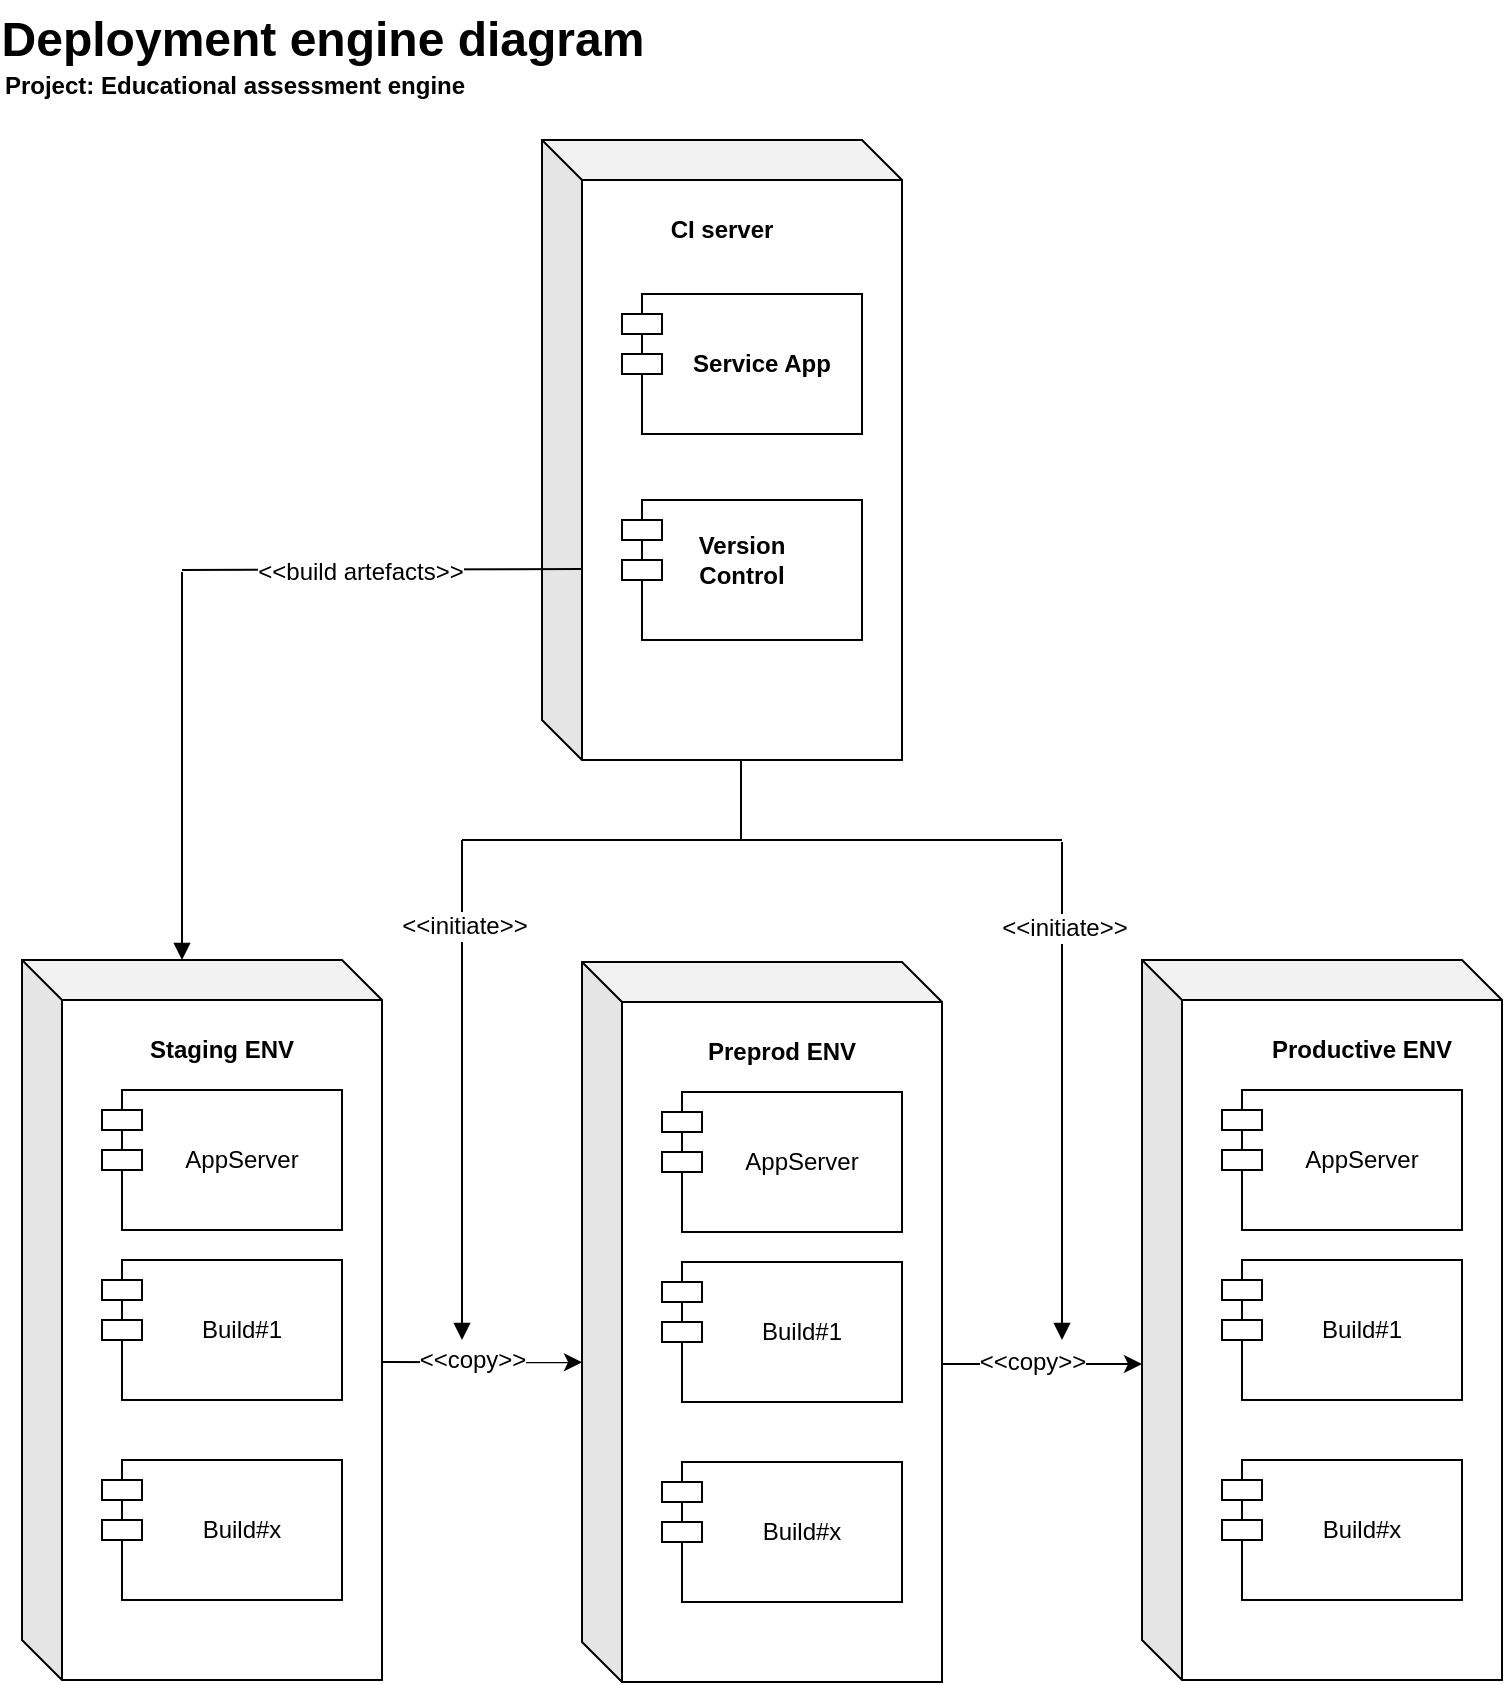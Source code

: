 <mxfile version="21.6.9" type="device">
  <diagram name="Página-1" id="WUH2c7AhgpbHm2RwtOD_">
    <mxGraphModel dx="2261" dy="758" grid="1" gridSize="10" guides="1" tooltips="1" connect="1" arrows="1" fold="1" page="1" pageScale="1" pageWidth="827" pageHeight="1169" math="0" shadow="0">
      <root>
        <mxCell id="0" />
        <mxCell id="1" parent="0" />
        <mxCell id="1t_bR3Fs4sGfP2hQAQ33-1" value="Deployment engine diagram" style="text;strokeColor=none;fillColor=none;html=1;fontSize=24;fontStyle=1;verticalAlign=middle;align=center;" vertex="1" parent="1">
          <mxGeometry x="20" y="40" width="100" height="40" as="geometry" />
        </mxCell>
        <mxCell id="1t_bR3Fs4sGfP2hQAQ33-2" value="Project: Educational assessment engine" style="text;align=center;fontStyle=1;verticalAlign=middle;spacingLeft=3;spacingRight=3;strokeColor=none;rotatable=0;points=[[0,0.5],[1,0.5]];portConstraint=eastwest;html=1;" vertex="1" parent="1">
          <mxGeometry x="-14" y="70" width="80" height="26" as="geometry" />
        </mxCell>
        <mxCell id="1t_bR3Fs4sGfP2hQAQ33-3" value="" style="shape=cube;whiteSpace=wrap;html=1;boundedLbl=1;backgroundOutline=1;darkOpacity=0.05;darkOpacity2=0.1;" vertex="1" parent="1">
          <mxGeometry x="180" y="110" width="180" height="310" as="geometry" />
        </mxCell>
        <mxCell id="1t_bR3Fs4sGfP2hQAQ33-4" value="" style="shape=module;align=left;spacingLeft=20;align=center;verticalAlign=top;whiteSpace=wrap;html=1;" vertex="1" parent="1">
          <mxGeometry x="220" y="187" width="120" height="70" as="geometry" />
        </mxCell>
        <mxCell id="1t_bR3Fs4sGfP2hQAQ33-5" value="" style="shape=module;align=left;spacingLeft=20;align=center;verticalAlign=top;whiteSpace=wrap;html=1;" vertex="1" parent="1">
          <mxGeometry x="220" y="290" width="120" height="70" as="geometry" />
        </mxCell>
        <mxCell id="1t_bR3Fs4sGfP2hQAQ33-6" value="&lt;b&gt;Service App&lt;/b&gt;" style="text;html=1;strokeColor=none;fillColor=none;align=center;verticalAlign=middle;whiteSpace=wrap;rounded=0;" vertex="1" parent="1">
          <mxGeometry x="250" y="207" width="80" height="30" as="geometry" />
        </mxCell>
        <mxCell id="1t_bR3Fs4sGfP2hQAQ33-7" value="&lt;b&gt;Version Control&lt;/b&gt;" style="text;html=1;strokeColor=none;fillColor=none;align=center;verticalAlign=middle;whiteSpace=wrap;rounded=0;" vertex="1" parent="1">
          <mxGeometry x="245" y="300" width="70" height="40" as="geometry" />
        </mxCell>
        <mxCell id="1t_bR3Fs4sGfP2hQAQ33-8" value="" style="endArrow=none;html=1;rounded=0;" edge="1" parent="1">
          <mxGeometry width="50" height="50" relative="1" as="geometry">
            <mxPoint y="325" as="sourcePoint" />
            <mxPoint x="200" y="324.5" as="targetPoint" />
          </mxGeometry>
        </mxCell>
        <mxCell id="1t_bR3Fs4sGfP2hQAQ33-9" value="&lt;font style=&quot;font-size: 12px;&quot;&gt;&amp;lt;&amp;lt;build artefacts&amp;gt;&amp;gt;&lt;/font&gt;" style="edgeLabel;html=1;align=center;verticalAlign=middle;resizable=0;points=[];" vertex="1" connectable="0" parent="1t_bR3Fs4sGfP2hQAQ33-8">
          <mxGeometry x="-0.11" y="-1" relative="1" as="geometry">
            <mxPoint as="offset" />
          </mxGeometry>
        </mxCell>
        <mxCell id="1t_bR3Fs4sGfP2hQAQ33-10" value="" style="endArrow=block;html=1;rounded=0;endFill=1;" edge="1" parent="1">
          <mxGeometry width="50" height="50" relative="1" as="geometry">
            <mxPoint y="326" as="sourcePoint" />
            <mxPoint y="520" as="targetPoint" />
          </mxGeometry>
        </mxCell>
        <mxCell id="1t_bR3Fs4sGfP2hQAQ33-11" value="" style="shape=cube;whiteSpace=wrap;html=1;boundedLbl=1;backgroundOutline=1;darkOpacity=0.05;darkOpacity2=0.1;" vertex="1" parent="1">
          <mxGeometry x="-80" y="520" width="180" height="360" as="geometry" />
        </mxCell>
        <mxCell id="1t_bR3Fs4sGfP2hQAQ33-12" value="&lt;b&gt;Staging ENV&lt;/b&gt;" style="text;html=1;strokeColor=none;fillColor=none;align=center;verticalAlign=middle;whiteSpace=wrap;rounded=0;" vertex="1" parent="1">
          <mxGeometry x="-20" y="550" width="80" height="30" as="geometry" />
        </mxCell>
        <mxCell id="1t_bR3Fs4sGfP2hQAQ33-13" value="" style="shape=module;align=left;spacingLeft=20;align=center;verticalAlign=top;whiteSpace=wrap;html=1;" vertex="1" parent="1">
          <mxGeometry x="-40" y="585" width="120" height="70" as="geometry" />
        </mxCell>
        <mxCell id="1t_bR3Fs4sGfP2hQAQ33-14" value="AppServer" style="text;html=1;strokeColor=none;fillColor=none;align=center;verticalAlign=middle;whiteSpace=wrap;rounded=0;" vertex="1" parent="1">
          <mxGeometry x="-10" y="605" width="80" height="30" as="geometry" />
        </mxCell>
        <mxCell id="1t_bR3Fs4sGfP2hQAQ33-15" value="" style="shape=module;align=left;spacingLeft=20;align=center;verticalAlign=top;whiteSpace=wrap;html=1;" vertex="1" parent="1">
          <mxGeometry x="-40" y="670" width="120" height="70" as="geometry" />
        </mxCell>
        <mxCell id="1t_bR3Fs4sGfP2hQAQ33-16" value="Build#1" style="text;html=1;strokeColor=none;fillColor=none;align=center;verticalAlign=middle;whiteSpace=wrap;rounded=0;" vertex="1" parent="1">
          <mxGeometry x="-10" y="690" width="80" height="30" as="geometry" />
        </mxCell>
        <mxCell id="1t_bR3Fs4sGfP2hQAQ33-17" value="" style="shape=module;align=left;spacingLeft=20;align=center;verticalAlign=top;whiteSpace=wrap;html=1;" vertex="1" parent="1">
          <mxGeometry x="-40" y="770" width="120" height="70" as="geometry" />
        </mxCell>
        <mxCell id="1t_bR3Fs4sGfP2hQAQ33-18" value="Build#x" style="text;html=1;strokeColor=none;fillColor=none;align=center;verticalAlign=middle;whiteSpace=wrap;rounded=0;" vertex="1" parent="1">
          <mxGeometry x="-10" y="790" width="80" height="30" as="geometry" />
        </mxCell>
        <mxCell id="1t_bR3Fs4sGfP2hQAQ33-19" value="" style="shape=cube;whiteSpace=wrap;html=1;boundedLbl=1;backgroundOutline=1;darkOpacity=0.05;darkOpacity2=0.1;" vertex="1" parent="1">
          <mxGeometry x="200" y="521" width="180" height="360" as="geometry" />
        </mxCell>
        <mxCell id="1t_bR3Fs4sGfP2hQAQ33-20" value="&lt;b&gt;Preprod ENV&lt;/b&gt;" style="text;html=1;strokeColor=none;fillColor=none;align=center;verticalAlign=middle;whiteSpace=wrap;rounded=0;" vertex="1" parent="1">
          <mxGeometry x="260" y="551" width="80" height="30" as="geometry" />
        </mxCell>
        <mxCell id="1t_bR3Fs4sGfP2hQAQ33-21" value="" style="shape=module;align=left;spacingLeft=20;align=center;verticalAlign=top;whiteSpace=wrap;html=1;" vertex="1" parent="1">
          <mxGeometry x="240" y="586" width="120" height="70" as="geometry" />
        </mxCell>
        <mxCell id="1t_bR3Fs4sGfP2hQAQ33-22" value="AppServer" style="text;html=1;strokeColor=none;fillColor=none;align=center;verticalAlign=middle;whiteSpace=wrap;rounded=0;" vertex="1" parent="1">
          <mxGeometry x="270" y="606" width="80" height="30" as="geometry" />
        </mxCell>
        <mxCell id="1t_bR3Fs4sGfP2hQAQ33-23" value="" style="shape=module;align=left;spacingLeft=20;align=center;verticalAlign=top;whiteSpace=wrap;html=1;" vertex="1" parent="1">
          <mxGeometry x="240" y="671" width="120" height="70" as="geometry" />
        </mxCell>
        <mxCell id="1t_bR3Fs4sGfP2hQAQ33-24" value="Build#1" style="text;html=1;strokeColor=none;fillColor=none;align=center;verticalAlign=middle;whiteSpace=wrap;rounded=0;" vertex="1" parent="1">
          <mxGeometry x="270" y="691" width="80" height="30" as="geometry" />
        </mxCell>
        <mxCell id="1t_bR3Fs4sGfP2hQAQ33-25" value="" style="shape=module;align=left;spacingLeft=20;align=center;verticalAlign=top;whiteSpace=wrap;html=1;" vertex="1" parent="1">
          <mxGeometry x="240" y="771" width="120" height="70" as="geometry" />
        </mxCell>
        <mxCell id="1t_bR3Fs4sGfP2hQAQ33-26" value="Build#x" style="text;html=1;strokeColor=none;fillColor=none;align=center;verticalAlign=middle;whiteSpace=wrap;rounded=0;" vertex="1" parent="1">
          <mxGeometry x="270" y="791" width="80" height="30" as="geometry" />
        </mxCell>
        <mxCell id="1t_bR3Fs4sGfP2hQAQ33-27" value="" style="shape=cube;whiteSpace=wrap;html=1;boundedLbl=1;backgroundOutline=1;darkOpacity=0.05;darkOpacity2=0.1;" vertex="1" parent="1">
          <mxGeometry x="480" y="520" width="180" height="360" as="geometry" />
        </mxCell>
        <mxCell id="1t_bR3Fs4sGfP2hQAQ33-28" value="&lt;b&gt;Productive ENV&lt;/b&gt;" style="text;html=1;strokeColor=none;fillColor=none;align=center;verticalAlign=middle;whiteSpace=wrap;rounded=0;" vertex="1" parent="1">
          <mxGeometry x="540" y="550" width="100" height="30" as="geometry" />
        </mxCell>
        <mxCell id="1t_bR3Fs4sGfP2hQAQ33-29" value="" style="shape=module;align=left;spacingLeft=20;align=center;verticalAlign=top;whiteSpace=wrap;html=1;" vertex="1" parent="1">
          <mxGeometry x="520" y="585" width="120" height="70" as="geometry" />
        </mxCell>
        <mxCell id="1t_bR3Fs4sGfP2hQAQ33-30" value="AppServer" style="text;html=1;strokeColor=none;fillColor=none;align=center;verticalAlign=middle;whiteSpace=wrap;rounded=0;" vertex="1" parent="1">
          <mxGeometry x="550" y="605" width="80" height="30" as="geometry" />
        </mxCell>
        <mxCell id="1t_bR3Fs4sGfP2hQAQ33-31" value="" style="shape=module;align=left;spacingLeft=20;align=center;verticalAlign=top;whiteSpace=wrap;html=1;" vertex="1" parent="1">
          <mxGeometry x="520" y="670" width="120" height="70" as="geometry" />
        </mxCell>
        <mxCell id="1t_bR3Fs4sGfP2hQAQ33-32" value="Build#1" style="text;html=1;strokeColor=none;fillColor=none;align=center;verticalAlign=middle;whiteSpace=wrap;rounded=0;" vertex="1" parent="1">
          <mxGeometry x="550" y="690" width="80" height="30" as="geometry" />
        </mxCell>
        <mxCell id="1t_bR3Fs4sGfP2hQAQ33-33" value="" style="shape=module;align=left;spacingLeft=20;align=center;verticalAlign=top;whiteSpace=wrap;html=1;" vertex="1" parent="1">
          <mxGeometry x="520" y="770" width="120" height="70" as="geometry" />
        </mxCell>
        <mxCell id="1t_bR3Fs4sGfP2hQAQ33-34" value="Build#x" style="text;html=1;strokeColor=none;fillColor=none;align=center;verticalAlign=middle;whiteSpace=wrap;rounded=0;" vertex="1" parent="1">
          <mxGeometry x="550" y="790" width="80" height="30" as="geometry" />
        </mxCell>
        <mxCell id="1t_bR3Fs4sGfP2hQAQ33-35" value="" style="endArrow=none;html=1;rounded=0;" edge="1" parent="1">
          <mxGeometry width="50" height="50" relative="1" as="geometry">
            <mxPoint x="279.5" y="460" as="sourcePoint" />
            <mxPoint x="279.5" y="420" as="targetPoint" />
          </mxGeometry>
        </mxCell>
        <mxCell id="1t_bR3Fs4sGfP2hQAQ33-36" value="" style="endArrow=none;html=1;rounded=0;" edge="1" parent="1">
          <mxGeometry width="50" height="50" relative="1" as="geometry">
            <mxPoint x="140" y="460" as="sourcePoint" />
            <mxPoint x="440" y="460" as="targetPoint" />
          </mxGeometry>
        </mxCell>
        <mxCell id="1t_bR3Fs4sGfP2hQAQ33-37" value="" style="endArrow=block;html=1;rounded=0;endFill=1;" edge="1" parent="1">
          <mxGeometry width="50" height="50" relative="1" as="geometry">
            <mxPoint x="440" y="461" as="sourcePoint" />
            <mxPoint x="440" y="710" as="targetPoint" />
          </mxGeometry>
        </mxCell>
        <mxCell id="1t_bR3Fs4sGfP2hQAQ33-38" value="&lt;font style=&quot;font-size: 12px;&quot;&gt;&amp;lt;&amp;lt;initiate&amp;gt;&amp;gt;&lt;/font&gt;" style="edgeLabel;html=1;align=center;verticalAlign=middle;resizable=0;points=[];" vertex="1" connectable="0" parent="1t_bR3Fs4sGfP2hQAQ33-37">
          <mxGeometry x="-0.657" y="1" relative="1" as="geometry">
            <mxPoint as="offset" />
          </mxGeometry>
        </mxCell>
        <mxCell id="1t_bR3Fs4sGfP2hQAQ33-39" value="" style="endArrow=block;html=1;rounded=0;endFill=1;" edge="1" parent="1">
          <mxGeometry width="50" height="50" relative="1" as="geometry">
            <mxPoint x="140" y="460" as="sourcePoint" />
            <mxPoint x="140" y="710" as="targetPoint" />
          </mxGeometry>
        </mxCell>
        <mxCell id="1t_bR3Fs4sGfP2hQAQ33-40" value="&lt;font style=&quot;font-size: 12px;&quot;&gt;&amp;lt;&amp;lt;initiate&amp;gt;&amp;gt;&lt;/font&gt;" style="edgeLabel;html=1;align=center;verticalAlign=middle;resizable=0;points=[];" vertex="1" connectable="0" parent="1t_bR3Fs4sGfP2hQAQ33-39">
          <mxGeometry x="-0.657" y="1" relative="1" as="geometry">
            <mxPoint as="offset" />
          </mxGeometry>
        </mxCell>
        <mxCell id="1t_bR3Fs4sGfP2hQAQ33-42" value="" style="endArrow=classic;html=1;rounded=0;entryX=0;entryY=0.556;entryDx=0;entryDy=0;entryPerimeter=0;" edge="1" parent="1" target="1t_bR3Fs4sGfP2hQAQ33-19">
          <mxGeometry width="50" height="50" relative="1" as="geometry">
            <mxPoint x="100" y="721" as="sourcePoint" />
            <mxPoint x="160" y="721" as="targetPoint" />
          </mxGeometry>
        </mxCell>
        <mxCell id="1t_bR3Fs4sGfP2hQAQ33-43" value="&lt;font style=&quot;font-size: 12px;&quot;&gt;&amp;lt;&amp;lt;copy&amp;gt;&amp;gt;&lt;/font&gt;" style="edgeLabel;html=1;align=center;verticalAlign=middle;resizable=0;points=[];" vertex="1" connectable="0" parent="1t_bR3Fs4sGfP2hQAQ33-42">
          <mxGeometry x="-0.1" y="-2" relative="1" as="geometry">
            <mxPoint y="-3" as="offset" />
          </mxGeometry>
        </mxCell>
        <mxCell id="1t_bR3Fs4sGfP2hQAQ33-44" value="" style="endArrow=classic;html=1;rounded=0;entryX=0;entryY=0.556;entryDx=0;entryDy=0;entryPerimeter=0;" edge="1" parent="1">
          <mxGeometry width="50" height="50" relative="1" as="geometry">
            <mxPoint x="380" y="722" as="sourcePoint" />
            <mxPoint x="480" y="722" as="targetPoint" />
          </mxGeometry>
        </mxCell>
        <mxCell id="1t_bR3Fs4sGfP2hQAQ33-45" value="&lt;font style=&quot;font-size: 12px;&quot;&gt;&amp;lt;&amp;lt;copy&amp;gt;&amp;gt;&lt;/font&gt;" style="edgeLabel;html=1;align=center;verticalAlign=middle;resizable=0;points=[];" vertex="1" connectable="0" parent="1t_bR3Fs4sGfP2hQAQ33-44">
          <mxGeometry x="-0.1" y="-2" relative="1" as="geometry">
            <mxPoint y="-3" as="offset" />
          </mxGeometry>
        </mxCell>
        <mxCell id="1t_bR3Fs4sGfP2hQAQ33-46" value="&lt;b&gt;CI server&lt;/b&gt;" style="text;html=1;strokeColor=none;fillColor=none;align=center;verticalAlign=middle;whiteSpace=wrap;rounded=0;" vertex="1" parent="1">
          <mxGeometry x="240" y="140" width="60" height="30" as="geometry" />
        </mxCell>
      </root>
    </mxGraphModel>
  </diagram>
</mxfile>
